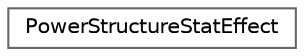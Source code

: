 digraph "Graphical Class Hierarchy"
{
 // LATEX_PDF_SIZE
  bgcolor="transparent";
  edge [fontname=Helvetica,fontsize=10,labelfontname=Helvetica,labelfontsize=10];
  node [fontname=Helvetica,fontsize=10,shape=box,height=0.2,width=0.4];
  rankdir="LR";
  Node0 [label="PowerStructureStatEffect",height=0.2,width=0.4,color="grey40", fillcolor="white", style="filled",URL="$struct_power_structure_stat_effect.html",tooltip=" "];
}
